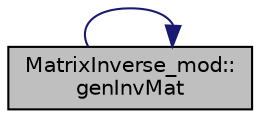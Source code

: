 digraph "MatrixInverse_mod::genInvMat"
{
 // LATEX_PDF_SIZE
  edge [fontname="Helvetica",fontsize="10",labelfontname="Helvetica",labelfontsize="10"];
  node [fontname="Helvetica",fontsize="10",shape=record];
  rankdir="RL";
  Node1 [label="MatrixInverse_mod::\lgenInvMat",height=0.2,width=0.4,color="black", fillcolor="grey75", style="filled", fontcolor="black",tooltip="Return the inverse matrix InverseMatrix of a (nd,nd) input matrix Matrix, and its determinant,..."];
  Node1 -> Node1 [dir="back",color="midnightblue",fontsize="10",style="solid",fontname="Helvetica"];
}
